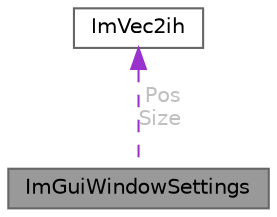 digraph "ImGuiWindowSettings"
{
 // LATEX_PDF_SIZE
  bgcolor="transparent";
  edge [fontname=Helvetica,fontsize=10,labelfontname=Helvetica,labelfontsize=10];
  node [fontname=Helvetica,fontsize=10,shape=box,height=0.2,width=0.4];
  Node1 [id="Node000001",label="ImGuiWindowSettings",height=0.2,width=0.4,color="gray40", fillcolor="grey60", style="filled", fontcolor="black",tooltip=" "];
  Node2 -> Node1 [id="edge1_Node000001_Node000002",dir="back",color="darkorchid3",style="dashed",tooltip=" ",label=" Pos\nSize",fontcolor="grey" ];
  Node2 [id="Node000002",label="ImVec2ih",height=0.2,width=0.4,color="gray40", fillcolor="white", style="filled",URL="$structImVec2ih.html",tooltip=" "];
}
